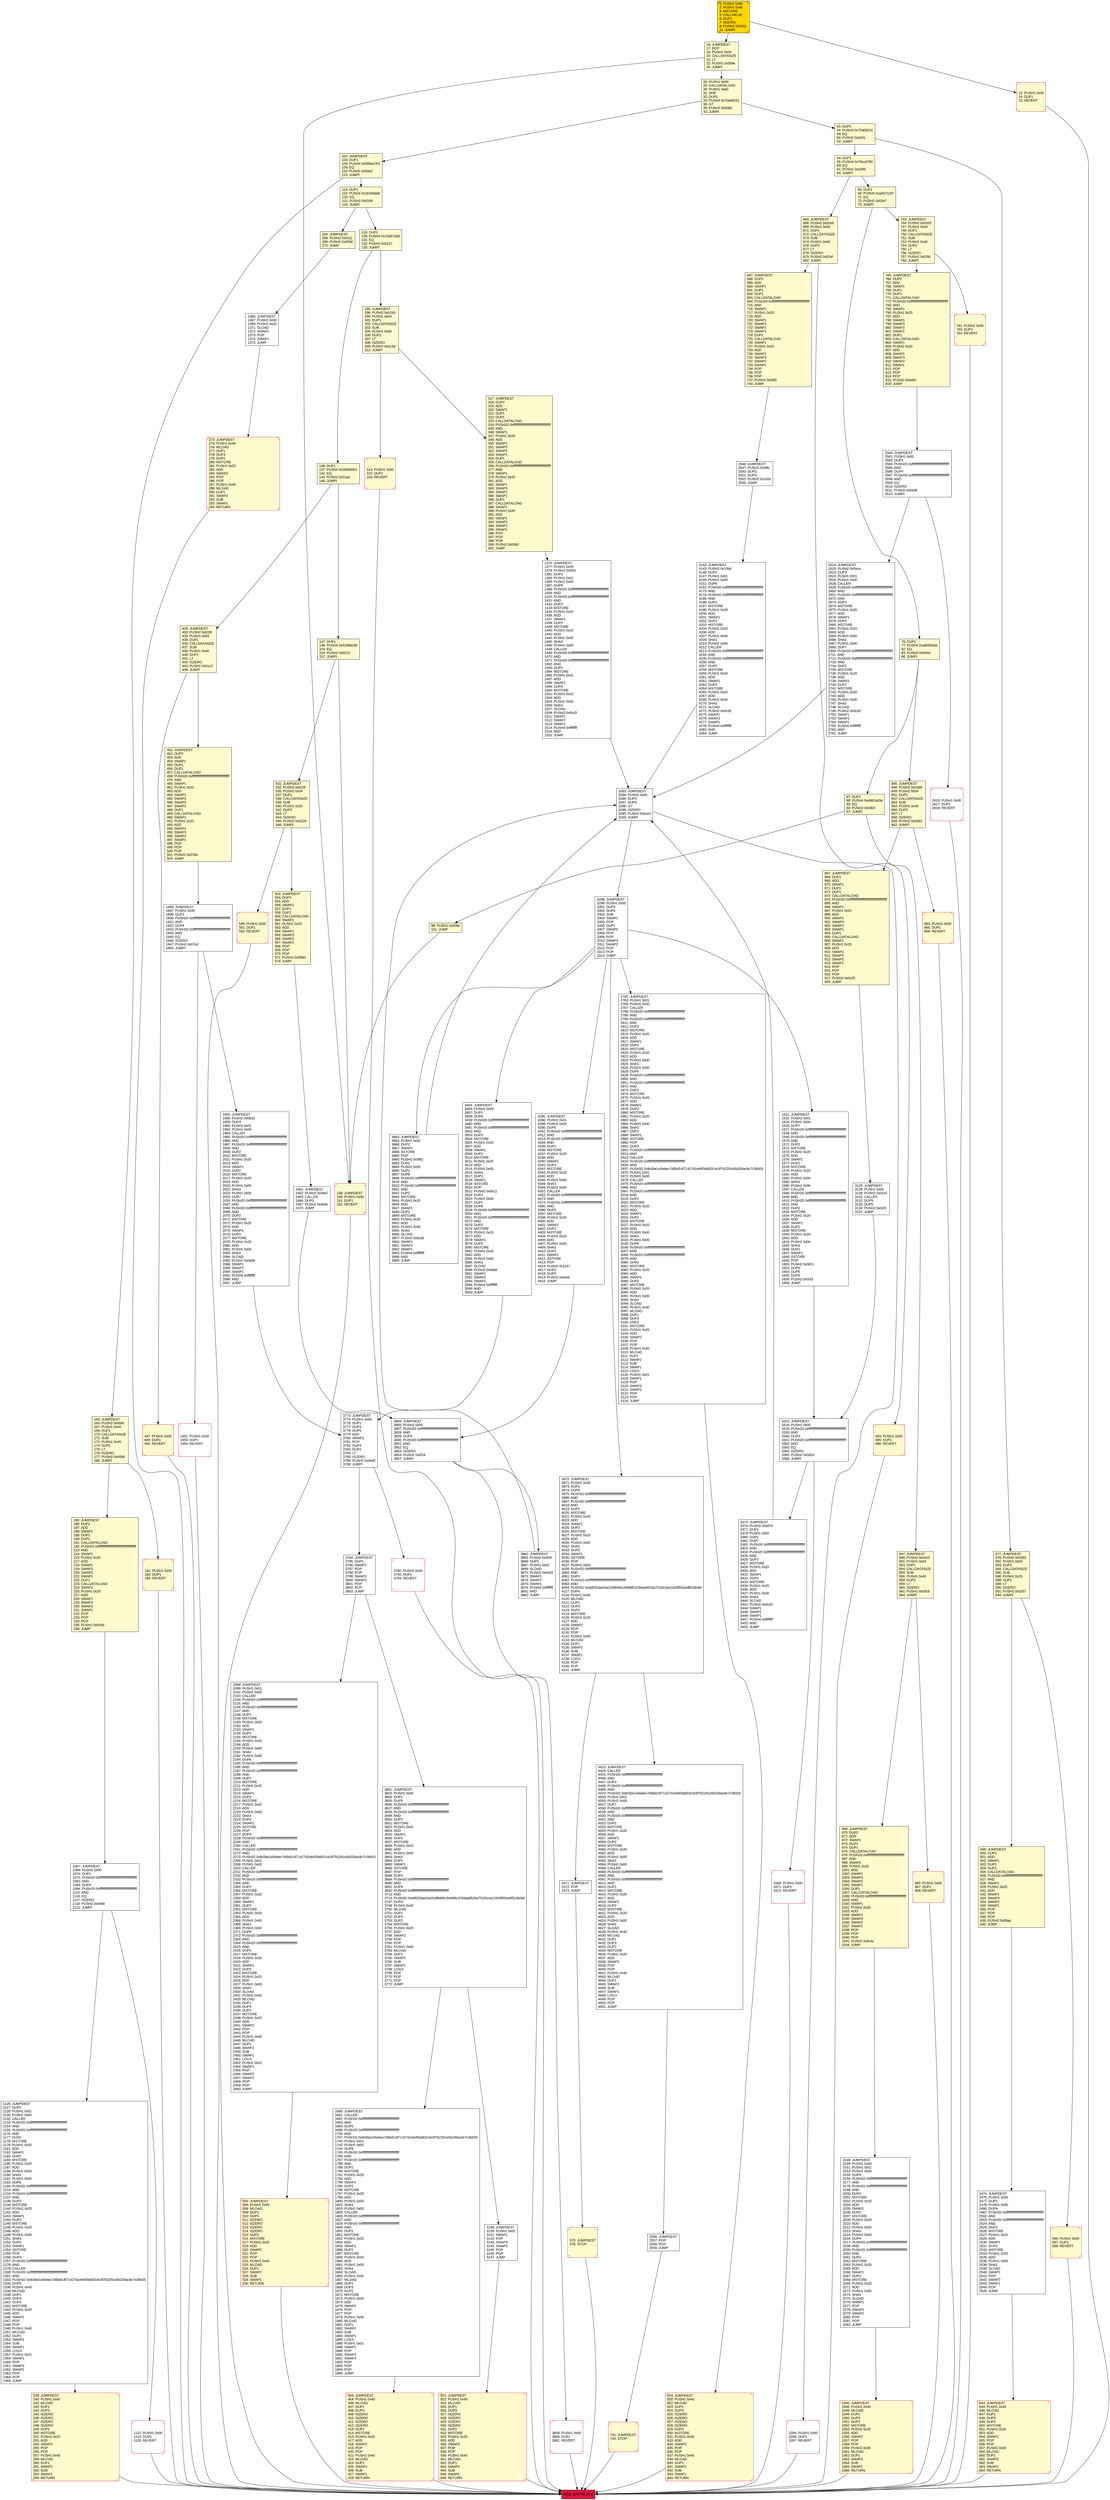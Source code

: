 digraph G {
bgcolor=transparent rankdir=UD;
node [shape=box style=filled color=black fillcolor=white fontname=arial fontcolor=black];
3970 [label="3970: JUMPDEST\l3971: PUSH1 0x00\l3973: DUP1\l3974: DUP5\l3975: PUSH20 0xffffffffffffffffffffffffffffffffffffffff\l3996: AND\l3997: PUSH20 0xffffffffffffffffffffffffffffffffffffffff\l4018: AND\l4019: DUP2\l4020: MSTORE\l4021: PUSH1 0x20\l4023: ADD\l4024: SWAP1\l4025: DUP2\l4026: MSTORE\l4027: PUSH1 0x20\l4029: ADD\l4030: PUSH1 0x00\l4032: SHA3\l4033: DUP2\l4034: SWAP1\l4035: SSTORE\l4036: POP\l4037: PUSH1 0x00\l4039: PUSH20 0xffffffffffffffffffffffffffffffffffffffff\l4060: AND\l4061: DUP3\l4062: PUSH20 0xffffffffffffffffffffffffffffffffffffffff\l4083: AND\l4084: PUSH32 0xddf252ad1be2c89b69c2b068fc378daa952ba7f163c4a11628f55a4df523b3ef\l4117: DUP4\l4118: PUSH1 0x40\l4120: MLOAD\l4121: DUP1\l4122: DUP3\l4123: DUP2\l4124: MSTORE\l4125: PUSH1 0x20\l4127: ADD\l4128: SWAP2\l4129: POP\l4130: POP\l4131: PUSH1 0x40\l4133: MLOAD\l4134: DUP1\l4135: SWAP2\l4136: SUB\l4137: SWAP1\l4138: LOG3\l4139: POP\l4140: POP\l4141: JUMP\l" ];
2762 [label="2762: JUMPDEST\l2763: PUSH1 0x01\l2765: PUSH1 0x00\l2767: CALLER\l2768: PUSH20 0xffffffffffffffffffffffffffffffffffffffff\l2789: AND\l2790: PUSH20 0xffffffffffffffffffffffffffffffffffffffff\l2811: AND\l2812: DUP2\l2813: MSTORE\l2814: PUSH1 0x20\l2816: ADD\l2817: SWAP1\l2818: DUP2\l2819: MSTORE\l2820: PUSH1 0x20\l2822: ADD\l2823: PUSH1 0x00\l2825: SHA3\l2826: PUSH1 0x00\l2828: DUP6\l2829: PUSH20 0xffffffffffffffffffffffffffffffffffffffff\l2850: AND\l2851: PUSH20 0xffffffffffffffffffffffffffffffffffffffff\l2872: AND\l2873: DUP2\l2874: MSTORE\l2875: PUSH1 0x20\l2877: ADD\l2878: SWAP1\l2879: DUP2\l2880: MSTORE\l2881: PUSH1 0x20\l2883: ADD\l2884: PUSH1 0x00\l2886: SHA3\l2887: DUP2\l2888: SWAP1\l2889: SSTORE\l2890: POP\l2891: DUP3\l2892: PUSH20 0xffffffffffffffffffffffffffffffffffffffff\l2913: AND\l2914: CALLER\l2915: PUSH20 0xffffffffffffffffffffffffffffffffffffffff\l2936: AND\l2937: PUSH32 0x8c5be1e5ebec7d5bd14f71427d1e84f3dd0314c0f7b2291e5b200ac8c7c3b925\l2970: PUSH1 0x01\l2972: PUSH1 0x00\l2974: CALLER\l2975: PUSH20 0xffffffffffffffffffffffffffffffffffffffff\l2996: AND\l2997: PUSH20 0xffffffffffffffffffffffffffffffffffffffff\l3018: AND\l3019: DUP2\l3020: MSTORE\l3021: PUSH1 0x20\l3023: ADD\l3024: SWAP1\l3025: DUP2\l3026: MSTORE\l3027: PUSH1 0x20\l3029: ADD\l3030: PUSH1 0x00\l3032: SHA3\l3033: PUSH1 0x00\l3035: DUP8\l3036: PUSH20 0xffffffffffffffffffffffffffffffffffffffff\l3057: AND\l3058: PUSH20 0xffffffffffffffffffffffffffffffffffffffff\l3079: AND\l3080: DUP2\l3081: MSTORE\l3082: PUSH1 0x20\l3084: ADD\l3085: SWAP1\l3086: DUP2\l3087: MSTORE\l3088: PUSH1 0x20\l3090: ADD\l3091: PUSH1 0x00\l3093: SHA3\l3094: SLOAD\l3095: PUSH1 0x40\l3097: MLOAD\l3098: DUP1\l3099: DUP3\l3100: DUP2\l3101: MSTORE\l3102: PUSH1 0x20\l3104: ADD\l3105: SWAP2\l3106: POP\l3107: POP\l3108: PUSH1 0x40\l3110: MLOAD\l3111: DUP1\l3112: SWAP2\l3113: SUB\l3114: SWAP1\l3115: LOG3\l3116: PUSH1 0x01\l3118: SWAP1\l3119: POP\l3120: SWAP3\l3121: SWAP2\l3122: POP\l3123: POP\l3124: JUMP\l" ];
4285 [label="4285: JUMPDEST\l4286: PUSH1 0x01\l4288: PUSH1 0x00\l4290: DUP5\l4291: PUSH20 0xffffffffffffffffffffffffffffffffffffffff\l4312: AND\l4313: PUSH20 0xffffffffffffffffffffffffffffffffffffffff\l4334: AND\l4335: DUP2\l4336: MSTORE\l4337: PUSH1 0x20\l4339: ADD\l4340: SWAP1\l4341: DUP2\l4342: MSTORE\l4343: PUSH1 0x20\l4345: ADD\l4346: PUSH1 0x00\l4348: SHA3\l4349: PUSH1 0x00\l4351: CALLER\l4352: PUSH20 0xffffffffffffffffffffffffffffffffffffffff\l4373: AND\l4374: PUSH20 0xffffffffffffffffffffffffffffffffffffffff\l4395: AND\l4396: DUP2\l4397: MSTORE\l4398: PUSH1 0x20\l4400: ADD\l4401: SWAP1\l4402: DUP2\l4403: MSTORE\l4404: PUSH1 0x20\l4406: ADD\l4407: PUSH1 0x00\l4409: SHA3\l4410: DUP2\l4411: SWAP1\l4412: SSTORE\l4413: POP\l4414: PUSH2 0x1147\l4417: DUP3\l4418: DUP3\l4419: PUSH2 0x0edc\l4422: JUMP\l" ];
683 [label="683: PUSH1 0x00\l685: DUP1\l686: REVERT\l" fillcolor=lemonchiffon shape=Msquare color=crimson ];
136 [label="136: DUP1\l137: PUSH4 0x39509351\l142: EQ\l143: PUSH2 0x01ad\l146: JUMPI\l" fillcolor=lemonchiffon ];
163 [label="163: JUMPDEST\l164: PUSH2 0x00ef\l167: PUSH1 0x04\l169: DUP1\l170: CALLDATASIZE\l171: SUB\l172: PUSH1 0x40\l174: DUP2\l175: LT\l176: ISZERO\l177: PUSH2 0x00b9\l180: JUMPI\l" fillcolor=lemonchiffon ];
819 [label="819: JUMPDEST\l820: PUSH1 0x40\l822: MLOAD\l823: DUP1\l824: DUP3\l825: ISZERO\l826: ISZERO\l827: ISZERO\l828: ISZERO\l829: DUP2\l830: MSTORE\l831: PUSH1 0x20\l833: ADD\l834: SWAP2\l835: POP\l836: POP\l837: PUSH1 0x40\l839: MLOAD\l840: DUP1\l841: SWAP2\l842: SUB\l843: SWAP1\l844: RETURN\l" fillcolor=lemonchiffon shape=Msquare color=crimson ];
3454 [label="3454: JUMPDEST\l3455: PUSH1 0x00\l3457: DUP1\l3458: DUP6\l3459: PUSH20 0xffffffffffffffffffffffffffffffffffffffff\l3480: AND\l3481: PUSH20 0xffffffffffffffffffffffffffffffffffffffff\l3502: AND\l3503: DUP2\l3504: MSTORE\l3505: PUSH1 0x20\l3507: ADD\l3508: SWAP1\l3509: DUP2\l3510: MSTORE\l3511: PUSH1 0x20\l3513: ADD\l3514: PUSH1 0x00\l3516: SHA3\l3517: DUP2\l3518: SWAP1\l3519: SSTORE\l3520: POP\l3521: PUSH2 0x0e11\l3524: DUP2\l3525: PUSH1 0x00\l3527: DUP1\l3528: DUP6\l3529: PUSH20 0xffffffffffffffffffffffffffffffffffffffff\l3550: AND\l3551: PUSH20 0xffffffffffffffffffffffffffffffffffffffff\l3572: AND\l3573: DUP2\l3574: MSTORE\l3575: PUSH1 0x20\l3577: ADD\l3578: SWAP1\l3579: DUP2\l3580: MSTORE\l3581: PUSH1 0x20\l3583: ADD\l3584: PUSH1 0x00\l3586: SHA3\l3587: SLOAD\l3588: PUSH2 0x0ebd\l3591: SWAP1\l3592: SWAP2\l3593: SWAP1\l3594: PUSH4 0xffffffff\l3599: AND\l3600: JUMP\l" ];
181 [label="181: PUSH1 0x00\l183: DUP1\l184: REVERT\l" fillcolor=lemonchiffon shape=Msquare color=crimson ];
0 [label="0: PUSH1 0x80\l2: PUSH1 0x40\l4: MSTORE\l5: CALLVALUE\l6: DUP1\l7: ISZERO\l8: PUSH2 0x0010\l11: JUMPI\l" fillcolor=lemonchiffon shape=Msquare fillcolor=gold ];
447 [label="447: PUSH1 0x00\l449: DUP1\l450: REVERT\l" fillcolor=lemonchiffon shape=Msquare color=crimson ];
65 [label="65: DUP1\l66: PUSH4 0xa457c2d7\l71: EQ\l72: PUSH2 0x02e7\l75: JUMPI\l" fillcolor=lemonchiffon ];
16 [label="16: JUMPDEST\l17: POP\l18: PUSH1 0x04\l20: CALLDATASIZE\l21: LT\l22: PUSH2 0x009e\l25: JUMPI\l" fillcolor=lemonchiffon ];
765 [label="765: JUMPDEST\l766: DUP2\l767: ADD\l768: SWAP1\l769: DUP1\l770: DUP1\l771: CALLDATALOAD\l772: PUSH20 0xffffffffffffffffffffffffffffffffffffffff\l793: AND\l794: SWAP1\l795: PUSH1 0x20\l797: ADD\l798: SWAP1\l799: SWAP3\l800: SWAP2\l801: SWAP1\l802: DUP1\l803: CALLDATALOAD\l804: SWAP1\l805: PUSH1 0x20\l807: ADD\l808: SWAP1\l809: SWAP3\l810: SWAP2\l811: SWAP1\l812: POP\l813: POP\l814: POP\l815: PUSH2 0x0a00\l818: JUMP\l" fillcolor=lemonchiffon ];
185 [label="185: JUMPDEST\l186: DUP2\l187: ADD\l188: SWAP1\l189: DUP1\l190: DUP1\l191: CALLDATALOAD\l192: PUSH20 0xffffffffffffffffffffffffffffffffffffffff\l213: AND\l214: SWAP1\l215: PUSH1 0x20\l217: ADD\l218: SWAP1\l219: SWAP3\l220: SWAP2\l221: SWAP1\l222: DUP1\l223: CALLDATALOAD\l224: SWAP1\l225: PUSH1 0x20\l227: ADD\l228: SWAP1\l229: SWAP3\l230: SWAP2\l231: SWAP1\l232: POP\l233: POP\l234: POP\l235: PUSH2 0x042b\l238: JUMP\l" fillcolor=lemonchiffon ];
4652 [label="4652: EXIT BLOCK\l" fillcolor=crimson ];
577 [label="577: JUMPDEST\l578: PUSH2 0x0283\l581: PUSH1 0x04\l583: DUP1\l584: CALLDATASIZE\l585: SUB\l586: PUSH1 0x20\l588: DUP2\l589: LT\l590: ISZERO\l591: PUSH2 0x0257\l594: JUMPI\l" fillcolor=lemonchiffon ];
643 [label="643: JUMPDEST\l644: PUSH1 0x40\l646: MLOAD\l647: DUP1\l648: DUP3\l649: DUP2\l650: MSTORE\l651: PUSH1 0x20\l653: ADD\l654: SWAP2\l655: POP\l656: POP\l657: PUSH1 0x40\l659: MLOAD\l660: DUP1\l661: SWAP2\l662: SUB\l663: SWAP1\l664: RETURN\l" fillcolor=lemonchiffon shape=Msquare color=crimson ];
98 [label="98: PUSH2 0x009e\l101: JUMP\l" fillcolor=lemonchiffon ];
429 [label="429: JUMPDEST\l430: PUSH2 0x01f9\l433: PUSH1 0x04\l435: DUP1\l436: CALLDATASIZE\l437: SUB\l438: PUSH1 0x40\l440: DUP2\l441: LT\l442: ISZERO\l443: PUSH2 0x01c3\l446: JUMPI\l" fillcolor=lemonchiffon ];
76 [label="76: DUP1\l77: PUSH4 0xa9059cbb\l82: EQ\l83: PUSH2 0x034d\l86: JUMPI\l" fillcolor=lemonchiffon ];
1521 [label="1521: JUMPDEST\l1522: PUSH1 0x01\l1524: PUSH1 0x00\l1526: DUP7\l1527: PUSH20 0xffffffffffffffffffffffffffffffffffffffff\l1548: AND\l1549: PUSH20 0xffffffffffffffffffffffffffffffffffffffff\l1570: AND\l1571: DUP2\l1572: MSTORE\l1573: PUSH1 0x20\l1575: ADD\l1576: SWAP1\l1577: DUP2\l1578: MSTORE\l1579: PUSH1 0x20\l1581: ADD\l1582: PUSH1 0x00\l1584: SHA3\l1585: PUSH1 0x00\l1587: CALLER\l1588: PUSH20 0xffffffffffffffffffffffffffffffffffffffff\l1609: AND\l1610: PUSH20 0xffffffffffffffffffffffffffffffffffffffff\l1631: AND\l1632: DUP2\l1633: MSTORE\l1634: PUSH1 0x20\l1636: ADD\l1637: SWAP1\l1638: DUP2\l1639: MSTORE\l1640: PUSH1 0x20\l1642: ADD\l1643: PUSH1 0x00\l1645: SHA3\l1646: DUP2\l1647: SWAP1\l1648: SSTORE\l1649: POP\l1650: PUSH2 0x067c\l1653: DUP5\l1654: DUP5\l1655: DUP5\l1656: PUSH2 0x0cf3\l1659: JUMP\l" ];
665 [label="665: JUMPDEST\l666: PUSH2 0x02e5\l669: PUSH1 0x04\l671: DUP1\l672: CALLDATASIZE\l673: SUB\l674: PUSH1 0x40\l676: DUP2\l677: LT\l678: ISZERO\l679: PUSH2 0x02af\l682: JUMPI\l" fillcolor=lemonchiffon ];
2474 [label="2474: JUMPDEST\l2475: PUSH1 0x00\l2477: DUP1\l2478: PUSH1 0x00\l2480: DUP4\l2481: PUSH20 0xffffffffffffffffffffffffffffffffffffffff\l2502: AND\l2503: PUSH20 0xffffffffffffffffffffffffffffffffffffffff\l2524: AND\l2525: DUP2\l2526: MSTORE\l2527: PUSH1 0x20\l2529: ADD\l2530: SWAP1\l2531: DUP2\l2532: MSTORE\l2533: PUSH1 0x20\l2535: ADD\l2536: PUSH1 0x00\l2538: SHA3\l2539: SLOAD\l2540: SWAP1\l2541: POP\l2542: SWAP2\l2543: SWAP1\l2544: POP\l2545: JUMP\l" ];
1951 [label="1951: PUSH1 0x00\l1953: DUP1\l1954: REVERT\l" shape=Msquare color=crimson ];
3862 [label="3862: JUMPDEST\l3863: PUSH2 0x0f2b\l3866: DUP2\l3867: PUSH1 0x02\l3869: SLOAD\l3870: PUSH2 0x0cd3\l3873: SWAP1\l3874: SWAP2\l3875: SWAP1\l3876: PUSH4 0xffffffff\l3881: AND\l3882: JUMP\l" ];
4142 [label="4142: JUMPDEST\l4143: PUSH2 0x10bd\l4146: DUP2\l4147: PUSH1 0x01\l4149: PUSH1 0x00\l4151: DUP6\l4152: PUSH20 0xffffffffffffffffffffffffffffffffffffffff\l4173: AND\l4174: PUSH20 0xffffffffffffffffffffffffffffffffffffffff\l4195: AND\l4196: DUP2\l4197: MSTORE\l4198: PUSH1 0x20\l4200: ADD\l4201: SWAP1\l4202: DUP2\l4203: MSTORE\l4204: PUSH1 0x20\l4206: ADD\l4207: PUSH1 0x00\l4209: SHA3\l4210: PUSH1 0x00\l4212: CALLER\l4213: PUSH20 0xffffffffffffffffffffffffffffffffffffffff\l4234: AND\l4235: PUSH20 0xffffffffffffffffffffffffffffffffffffffff\l4256: AND\l4257: DUP2\l4258: MSTORE\l4259: PUSH1 0x20\l4261: ADD\l4262: SWAP1\l4263: DUP2\l4264: MSTORE\l4265: PUSH1 0x20\l4267: ADD\l4268: PUSH1 0x00\l4270: SHA3\l4271: SLOAD\l4272: PUSH2 0x0cd3\l4275: SWAP1\l4276: SWAP2\l4277: SWAP1\l4278: PUSH4 0xffffffff\l4283: AND\l4284: JUMP\l" ];
3125 [label="3125: JUMPDEST\l3126: PUSH1 0x00\l3128: PUSH2 0x0c42\l3131: CALLER\l3132: DUP5\l3133: DUP5\l3134: PUSH2 0x0cf3\l3137: JUMP\l" ];
845 [label="845: JUMPDEST\l846: PUSH2 0x0399\l849: PUSH1 0x04\l851: DUP1\l852: CALLDATASIZE\l853: SUB\l854: PUSH1 0x40\l856: DUP2\l857: LT\l858: ISZERO\l859: PUSH2 0x0363\l862: JUMPI\l" fillcolor=lemonchiffon ];
3315 [label="3315: JUMPDEST\l3316: PUSH1 0x00\l3318: PUSH20 0xffffffffffffffffffffffffffffffffffffffff\l3339: AND\l3340: DUP3\l3341: PUSH20 0xffffffffffffffffffffffffffffffffffffffff\l3362: AND\l3363: EQ\l3364: ISZERO\l3365: PUSH2 0x0d2d\l3368: JUMPI\l" ];
1660 [label="1660: JUMPDEST\l1661: CALLER\l1662: PUSH20 0xffffffffffffffffffffffffffffffffffffffff\l1683: AND\l1684: DUP5\l1685: PUSH20 0xffffffffffffffffffffffffffffffffffffffff\l1706: AND\l1707: PUSH32 0x8c5be1e5ebec7d5bd14f71427d1e84f3dd0314c0f7b2291e5b200ac8c7c3b925\l1740: PUSH1 0x01\l1742: PUSH1 0x00\l1744: DUP9\l1745: PUSH20 0xffffffffffffffffffffffffffffffffffffffff\l1766: AND\l1767: PUSH20 0xffffffffffffffffffffffffffffffffffffffff\l1788: AND\l1789: DUP2\l1790: MSTORE\l1791: PUSH1 0x20\l1793: ADD\l1794: SWAP1\l1795: DUP2\l1796: MSTORE\l1797: PUSH1 0x20\l1799: ADD\l1800: PUSH1 0x00\l1802: SHA3\l1803: PUSH1 0x00\l1805: CALLER\l1806: PUSH20 0xffffffffffffffffffffffffffffffffffffffff\l1827: AND\l1828: PUSH20 0xffffffffffffffffffffffffffffffffffffffff\l1849: AND\l1850: DUP2\l1851: MSTORE\l1852: PUSH1 0x20\l1854: ADD\l1855: SWAP1\l1856: DUP2\l1857: MSTORE\l1858: PUSH1 0x20\l1860: ADD\l1861: PUSH1 0x00\l1863: SHA3\l1864: SLOAD\l1865: PUSH1 0x40\l1867: MLOAD\l1868: DUP1\l1869: DUP3\l1870: DUP2\l1871: MSTORE\l1872: PUSH1 0x20\l1874: ADD\l1875: SWAP2\l1876: POP\l1877: POP\l1878: PUSH1 0x40\l1880: MLOAD\l1881: DUP1\l1882: SWAP2\l1883: SUB\l1884: SWAP1\l1885: LOG3\l1886: PUSH1 0x01\l1888: SWAP1\l1889: POP\l1890: SWAP4\l1891: SWAP3\l1892: POP\l1893: POP\l1894: POP\l1895: JUMP\l" ];
743 [label="743: JUMPDEST\l744: PUSH2 0x0333\l747: PUSH1 0x04\l749: DUP1\l750: CALLDATASIZE\l751: SUB\l752: PUSH1 0x40\l754: DUP2\l755: LT\l756: ISZERO\l757: PUSH2 0x02fd\l760: JUMPI\l" fillcolor=lemonchiffon ];
114 [label="114: DUP1\l115: PUSH4 0x18160ddd\l120: EQ\l121: PUSH2 0x0109\l124: JUMPI\l" fillcolor=lemonchiffon ];
3373 [label="3373: JUMPDEST\l3374: PUSH2 0x0d7e\l3377: DUP2\l3378: PUSH1 0x00\l3380: DUP1\l3381: DUP7\l3382: PUSH20 0xffffffffffffffffffffffffffffffffffffffff\l3403: AND\l3404: PUSH20 0xffffffffffffffffffffffffffffffffffffffff\l3425: AND\l3426: DUP2\l3427: MSTORE\l3428: PUSH1 0x20\l3430: ADD\l3431: SWAP1\l3432: DUP2\l3433: MSTORE\l3434: PUSH1 0x20\l3436: ADD\l3437: PUSH1 0x00\l3439: SHA3\l3440: SLOAD\l3441: PUSH2 0x0cd3\l3444: SWAP1\l3445: SWAP2\l3446: SWAP1\l3447: PUSH4 0xffffffff\l3452: AND\l3453: JUMP\l" ];
4423 [label="4423: JUMPDEST\l4424: CALLER\l4425: PUSH20 0xffffffffffffffffffffffffffffffffffffffff\l4446: AND\l4447: DUP3\l4448: PUSH20 0xffffffffffffffffffffffffffffffffffffffff\l4469: AND\l4470: PUSH32 0x8c5be1e5ebec7d5bd14f71427d1e84f3dd0314c0f7b2291e5b200ac8c7c3b925\l4503: PUSH1 0x01\l4505: PUSH1 0x00\l4507: DUP7\l4508: PUSH20 0xffffffffffffffffffffffffffffffffffffffff\l4529: AND\l4530: PUSH20 0xffffffffffffffffffffffffffffffffffffffff\l4551: AND\l4552: DUP2\l4553: MSTORE\l4554: PUSH1 0x20\l4556: ADD\l4557: SWAP1\l4558: DUP2\l4559: MSTORE\l4560: PUSH1 0x20\l4562: ADD\l4563: PUSH1 0x00\l4565: SHA3\l4566: PUSH1 0x00\l4568: CALLER\l4569: PUSH20 0xffffffffffffffffffffffffffffffffffffffff\l4590: AND\l4591: PUSH20 0xffffffffffffffffffffffffffffffffffffffff\l4612: AND\l4613: DUP2\l4614: MSTORE\l4615: PUSH1 0x20\l4617: ADD\l4618: SWAP1\l4619: DUP2\l4620: MSTORE\l4621: PUSH1 0x20\l4623: ADD\l4624: PUSH1 0x00\l4626: SHA3\l4627: SLOAD\l4628: PUSH1 0x40\l4630: MLOAD\l4631: DUP1\l4632: DUP3\l4633: DUP2\l4634: MSTORE\l4635: PUSH1 0x20\l4637: ADD\l4638: SWAP2\l4639: POP\l4640: POP\l4641: PUSH1 0x40\l4643: MLOAD\l4644: DUP1\l4645: SWAP2\l4646: SUB\l4647: SWAP1\l4648: LOG3\l4649: POP\l4650: POP\l4651: JUMP\l" ];
43 [label="43: DUP1\l44: PUSH4 0x70a08231\l49: EQ\l50: PUSH2 0x0241\l53: JUMPI\l" fillcolor=lemonchiffon ];
761 [label="761: PUSH1 0x00\l763: DUP1\l764: REVERT\l" fillcolor=lemonchiffon shape=Msquare color=crimson ];
451 [label="451: JUMPDEST\l452: DUP2\l453: ADD\l454: SWAP1\l455: DUP1\l456: DUP1\l457: CALLDATALOAD\l458: PUSH20 0xffffffffffffffffffffffffffffffffffffffff\l479: AND\l480: SWAP1\l481: PUSH1 0x20\l483: ADD\l484: SWAP1\l485: SWAP3\l486: SWAP2\l487: SWAP1\l488: DUP1\l489: CALLDATALOAD\l490: SWAP1\l491: PUSH1 0x20\l493: ADD\l494: SWAP1\l495: SWAP3\l496: SWAP2\l497: SWAP1\l498: POP\l499: POP\l500: POP\l501: PUSH2 0x0768\l504: JUMP\l" fillcolor=lemonchiffon ];
2546 [label="2546: JUMPDEST\l2547: PUSH2 0x09fc\l2550: DUP3\l2551: DUP3\l2552: PUSH2 0x102e\l2555: JUMP\l" ];
965 [label="965: PUSH1 0x00\l967: DUP1\l968: REVERT\l" fillcolor=lemonchiffon shape=Msquare color=crimson ];
3283 [label="3283: JUMPDEST\l3284: PUSH1 0x00\l3286: DUP3\l3287: DUP3\l3288: GT\l3289: ISZERO\l3290: PUSH2 0x0ce2\l3293: JUMPI\l" ];
3790 [label="3790: PUSH1 0x00\l3792: DUP1\l3793: REVERT\l" shape=Msquare color=crimson ];
741 [label="741: JUMPDEST\l742: STOP\l" fillcolor=lemonchiffon shape=Msquare color=crimson ];
687 [label="687: JUMPDEST\l688: DUP2\l689: ADD\l690: SWAP1\l691: DUP1\l692: DUP1\l693: CALLDATALOAD\l694: PUSH20 0xffffffffffffffffffffffffffffffffffffffff\l715: AND\l716: SWAP1\l717: PUSH1 0x20\l719: ADD\l720: SWAP1\l721: SWAP3\l722: SWAP2\l723: SWAP1\l724: DUP1\l725: CALLDATALOAD\l726: SWAP1\l727: PUSH1 0x20\l729: ADD\l730: SWAP1\l731: SWAP3\l732: SWAP2\l733: SWAP1\l734: POP\l735: POP\l736: POP\l737: PUSH2 0x09f2\l740: JUMP\l" fillcolor=lemonchiffon ];
867 [label="867: JUMPDEST\l868: DUP2\l869: ADD\l870: SWAP1\l871: DUP1\l872: DUP1\l873: CALLDATALOAD\l874: PUSH20 0xffffffffffffffffffffffffffffffffffffffff\l895: AND\l896: SWAP1\l897: PUSH1 0x20\l899: ADD\l900: SWAP1\l901: SWAP3\l902: SWAP2\l903: SWAP1\l904: DUP1\l905: CALLDATALOAD\l906: SWAP1\l907: PUSH1 0x20\l909: ADD\l910: SWAP1\l911: SWAP3\l912: SWAP2\l913: SWAP1\l914: POP\l915: POP\l916: POP\l917: PUSH2 0x0c35\l920: JUMP\l" fillcolor=lemonchiffon ];
3294 [label="3294: PUSH1 0x00\l3296: DUP1\l3297: REVERT\l" shape=Msquare color=crimson ];
2471 [label="2471: JUMPDEST\l2472: POP\l2473: JUMP\l" ];
531 [label="531: JUMPDEST\l532: PUSH2 0x023f\l535: PUSH1 0x04\l537: DUP1\l538: CALLDATASIZE\l539: SUB\l540: PUSH1 0x20\l542: DUP2\l543: LT\l544: ISZERO\l545: PUSH2 0x0229\l548: JUMPI\l" fillcolor=lemonchiffon ];
549 [label="549: PUSH1 0x00\l551: DUP1\l552: REVERT\l" fillcolor=lemonchiffon shape=Msquare color=crimson ];
3369 [label="3369: PUSH1 0x00\l3371: DUP1\l3372: REVERT\l" shape=Msquare color=crimson ];
3804 [label="3804: JUMPDEST\l3805: PUSH1 0x00\l3807: PUSH20 0xffffffffffffffffffffffffffffffffffffffff\l3828: AND\l3829: DUP3\l3830: PUSH20 0xffffffffffffffffffffffffffffffffffffffff\l3851: AND\l3852: EQ\l3853: ISZERO\l3854: PUSH2 0x0f16\l3857: JUMPI\l" ];
2619 [label="2619: JUMPDEST\l2620: PUSH2 0x0aca\l2623: DUP3\l2624: PUSH1 0x01\l2626: PUSH1 0x00\l2628: CALLER\l2629: PUSH20 0xffffffffffffffffffffffffffffffffffffffff\l2650: AND\l2651: PUSH20 0xffffffffffffffffffffffffffffffffffffffff\l2672: AND\l2673: DUP2\l2674: MSTORE\l2675: PUSH1 0x20\l2677: ADD\l2678: SWAP1\l2679: DUP2\l2680: MSTORE\l2681: PUSH1 0x20\l2683: ADD\l2684: PUSH1 0x00\l2686: SHA3\l2687: PUSH1 0x00\l2689: DUP7\l2690: PUSH20 0xffffffffffffffffffffffffffffffffffffffff\l2711: AND\l2712: PUSH20 0xffffffffffffffffffffffffffffffffffffffff\l2733: AND\l2734: DUP2\l2735: MSTORE\l2736: PUSH1 0x20\l2738: ADD\l2739: SWAP1\l2740: DUP2\l2741: MSTORE\l2742: PUSH1 0x20\l2744: ADD\l2745: PUSH1 0x00\l2747: SHA3\l2748: SLOAD\l2749: PUSH2 0x0cd3\l2752: SWAP1\l2753: SWAP2\l2754: SWAP1\l2755: PUSH4 0xffffffff\l2760: AND\l2761: JUMP\l" ];
87 [label="87: DUP1\l88: PUSH4 0xdd62ed3e\l93: EQ\l94: PUSH2 0x03b3\l97: JUMPI\l" fillcolor=lemonchiffon ];
3773 [label="3773: JUMPDEST\l3774: PUSH1 0x00\l3776: DUP1\l3777: DUP3\l3778: DUP5\l3779: ADD\l3780: SWAP1\l3781: POP\l3782: DUP4\l3783: DUP2\l3784: LT\l3785: ISZERO\l3786: PUSH2 0x0ed2\l3789: JUMPI\l" ];
2615 [label="2615: PUSH1 0x00\l2617: DUP1\l2618: REVERT\l" shape=Msquare color=crimson ];
313 [label="313: PUSH1 0x00\l315: DUP1\l316: REVERT\l" fillcolor=lemonchiffon shape=Msquare color=crimson ];
1067 [label="1067: JUMPDEST\l1068: PUSH1 0x00\l1070: DUP1\l1071: PUSH20 0xffffffffffffffffffffffffffffffffffffffff\l1092: AND\l1093: DUP4\l1094: PUSH20 0xffffffffffffffffffffffffffffffffffffffff\l1115: AND\l1116: EQ\l1117: ISZERO\l1118: PUSH2 0x0466\l1121: JUMPI\l" ];
158 [label="158: JUMPDEST\l159: PUSH1 0x00\l161: DUP1\l162: REVERT\l" fillcolor=lemonchiffon shape=Msquare color=crimson ];
1955 [label="1955: JUMPDEST\l1956: PUSH2 0x0832\l1959: DUP3\l1960: PUSH1 0x01\l1962: PUSH1 0x00\l1964: CALLER\l1965: PUSH20 0xffffffffffffffffffffffffffffffffffffffff\l1986: AND\l1987: PUSH20 0xffffffffffffffffffffffffffffffffffffffff\l2008: AND\l2009: DUP2\l2010: MSTORE\l2011: PUSH1 0x20\l2013: ADD\l2014: SWAP1\l2015: DUP2\l2016: MSTORE\l2017: PUSH1 0x20\l2019: ADD\l2020: PUSH1 0x00\l2022: SHA3\l2023: PUSH1 0x00\l2025: DUP7\l2026: PUSH20 0xffffffffffffffffffffffffffffffffffffffff\l2047: AND\l2048: PUSH20 0xffffffffffffffffffffffffffffffffffffffff\l2069: AND\l2070: DUP2\l2071: MSTORE\l2072: PUSH1 0x20\l2074: ADD\l2075: SWAP1\l2076: DUP2\l2077: MSTORE\l2078: PUSH1 0x20\l2080: ADD\l2081: PUSH1 0x00\l2083: SHA3\l2084: SLOAD\l2085: PUSH2 0x0ebd\l2088: SWAP1\l2089: SWAP2\l2090: SWAP1\l2091: PUSH4 0xffffffff\l2096: AND\l2097: JUMP\l" ];
1366 [label="1366: JUMPDEST\l1367: PUSH1 0x00\l1369: PUSH1 0x02\l1371: SLOAD\l1372: SWAP1\l1373: POP\l1374: SWAP1\l1375: JUMP\l" ];
54 [label="54: DUP1\l55: PUSH4 0x79cc6790\l60: EQ\l61: PUSH2 0x0299\l64: JUMPI\l" fillcolor=lemonchiffon ];
273 [label="273: JUMPDEST\l274: PUSH1 0x40\l276: MLOAD\l277: DUP1\l278: DUP3\l279: DUP2\l280: MSTORE\l281: PUSH1 0x20\l283: ADD\l284: SWAP2\l285: POP\l286: POP\l287: PUSH1 0x40\l289: MLOAD\l290: DUP1\l291: SWAP2\l292: SUB\l293: SWAP1\l294: RETURN\l" fillcolor=lemonchiffon shape=Msquare color=crimson ];
921 [label="921: JUMPDEST\l922: PUSH1 0x40\l924: MLOAD\l925: DUP1\l926: DUP3\l927: ISZERO\l928: ISZERO\l929: ISZERO\l930: ISZERO\l931: DUP2\l932: MSTORE\l933: PUSH1 0x20\l935: ADD\l936: SWAP2\l937: POP\l938: POP\l939: PUSH1 0x40\l941: MLOAD\l942: DUP1\l943: SWAP2\l944: SUB\l945: SWAP1\l946: RETURN\l" fillcolor=lemonchiffon shape=Msquare color=crimson ];
1045 [label="1045: JUMPDEST\l1046: PUSH1 0x40\l1048: MLOAD\l1049: DUP1\l1050: DUP3\l1051: DUP2\l1052: MSTORE\l1053: PUSH1 0x20\l1055: ADD\l1056: SWAP2\l1057: POP\l1058: POP\l1059: PUSH1 0x40\l1061: MLOAD\l1062: DUP1\l1063: SWAP2\l1064: SUB\l1065: SWAP1\l1066: RETURN\l" fillcolor=lemonchiffon shape=Msquare color=crimson ];
575 [label="575: JUMPDEST\l576: STOP\l" fillcolor=lemonchiffon shape=Msquare color=crimson ];
599 [label="599: JUMPDEST\l600: DUP2\l601: ADD\l602: SWAP1\l603: DUP1\l604: DUP1\l605: CALLDATALOAD\l606: PUSH20 0xffffffffffffffffffffffffffffffffffffffff\l627: AND\l628: SWAP1\l629: PUSH1 0x20\l631: ADD\l632: SWAP1\l633: SWAP3\l634: SWAP2\l635: SWAP1\l636: POP\l637: POP\l638: POP\l639: PUSH2 0x09aa\l642: JUMP\l" fillcolor=lemonchiffon ];
12 [label="12: PUSH1 0x00\l14: DUP1\l15: REVERT\l" fillcolor=lemonchiffon shape=Msquare color=crimson ];
403 [label="403: JUMPDEST\l404: PUSH1 0x40\l406: MLOAD\l407: DUP1\l408: DUP3\l409: ISZERO\l410: ISZERO\l411: ISZERO\l412: ISZERO\l413: DUP2\l414: MSTORE\l415: PUSH1 0x20\l417: ADD\l418: SWAP2\l419: POP\l420: POP\l421: PUSH1 0x40\l423: MLOAD\l424: DUP1\l425: SWAP2\l426: SUB\l427: SWAP1\l428: RETURN\l" fillcolor=lemonchiffon shape=Msquare color=crimson ];
3298 [label="3298: JUMPDEST\l3299: PUSH1 0x00\l3301: DUP3\l3302: DUP5\l3303: SUB\l3304: SWAP1\l3305: POP\l3306: DUP1\l3307: SWAP2\l3308: POP\l3309: POP\l3310: SWAP3\l3311: SWAP2\l3312: POP\l3313: POP\l3314: JUMP\l" ];
317 [label="317: JUMPDEST\l318: DUP2\l319: ADD\l320: SWAP1\l321: DUP1\l322: DUP1\l323: CALLDATALOAD\l324: PUSH20 0xffffffffffffffffffffffffffffffffffffffff\l345: AND\l346: SWAP1\l347: PUSH1 0x20\l349: ADD\l350: SWAP1\l351: SWAP3\l352: SWAP2\l353: SWAP1\l354: DUP1\l355: CALLDATALOAD\l356: PUSH20 0xffffffffffffffffffffffffffffffffffffffff\l377: AND\l378: SWAP1\l379: PUSH1 0x20\l381: ADD\l382: SWAP1\l383: SWAP3\l384: SWAP2\l385: SWAP1\l386: DUP1\l387: CALLDATALOAD\l388: SWAP1\l389: PUSH1 0x20\l391: ADD\l392: SWAP1\l393: SWAP3\l394: SWAP2\l395: SWAP1\l396: POP\l397: POP\l398: POP\l399: PUSH2 0x0560\l402: JUMP\l" fillcolor=lemonchiffon ];
3858 [label="3858: PUSH1 0x00\l3860: DUP1\l3861: REVERT\l" shape=Msquare color=crimson ];
2556 [label="2556: JUMPDEST\l2557: POP\l2558: POP\l2559: JUMP\l" ];
147 [label="147: DUP1\l148: PUSH4 0x42966c68\l153: EQ\l154: PUSH2 0x0213\l157: JUMPI\l" fillcolor=lemonchiffon ];
1376 [label="1376: JUMPDEST\l1377: PUSH1 0x00\l1379: PUSH2 0x05f1\l1382: DUP3\l1383: PUSH1 0x01\l1385: PUSH1 0x00\l1387: DUP8\l1388: PUSH20 0xffffffffffffffffffffffffffffffffffffffff\l1409: AND\l1410: PUSH20 0xffffffffffffffffffffffffffffffffffffffff\l1431: AND\l1432: DUP2\l1433: MSTORE\l1434: PUSH1 0x20\l1436: ADD\l1437: SWAP1\l1438: DUP2\l1439: MSTORE\l1440: PUSH1 0x20\l1442: ADD\l1443: PUSH1 0x00\l1445: SHA3\l1446: PUSH1 0x00\l1448: CALLER\l1449: PUSH20 0xffffffffffffffffffffffffffffffffffffffff\l1470: AND\l1471: PUSH20 0xffffffffffffffffffffffffffffffffffffffff\l1492: AND\l1493: DUP2\l1494: MSTORE\l1495: PUSH1 0x20\l1497: ADD\l1498: SWAP1\l1499: DUP2\l1500: MSTORE\l1501: PUSH1 0x20\l1503: ADD\l1504: PUSH1 0x00\l1506: SHA3\l1507: SLOAD\l1508: PUSH2 0x0cd3\l1511: SWAP1\l1512: SWAP2\l1513: SWAP1\l1514: PUSH4 0xffffffff\l1519: AND\l1520: JUMP\l" ];
3794 [label="3794: JUMPDEST\l3795: DUP1\l3796: SWAP2\l3797: POP\l3798: POP\l3799: SWAP3\l3800: SWAP2\l3801: POP\l3802: POP\l3803: JUMP\l" ];
1122 [label="1122: PUSH1 0x00\l1124: DUP1\l1125: REVERT\l" shape=Msquare color=crimson ];
505 [label="505: JUMPDEST\l506: PUSH1 0x40\l508: MLOAD\l509: DUP1\l510: DUP3\l511: ISZERO\l512: ISZERO\l513: ISZERO\l514: ISZERO\l515: DUP2\l516: MSTORE\l517: PUSH1 0x20\l519: ADD\l520: SWAP2\l521: POP\l522: POP\l523: PUSH1 0x40\l525: MLOAD\l526: DUP1\l527: SWAP2\l528: SUB\l529: SWAP1\l530: RETURN\l" fillcolor=lemonchiffon shape=Msquare color=crimson ];
3148 [label="3148: JUMPDEST\l3149: PUSH1 0x00\l3151: PUSH1 0x01\l3153: PUSH1 0x00\l3155: DUP5\l3156: PUSH20 0xffffffffffffffffffffffffffffffffffffffff\l3177: AND\l3178: PUSH20 0xffffffffffffffffffffffffffffffffffffffff\l3199: AND\l3200: DUP2\l3201: MSTORE\l3202: PUSH1 0x20\l3204: ADD\l3205: SWAP1\l3206: DUP2\l3207: MSTORE\l3208: PUSH1 0x20\l3210: ADD\l3211: PUSH1 0x00\l3213: SHA3\l3214: PUSH1 0x00\l3216: DUP4\l3217: PUSH20 0xffffffffffffffffffffffffffffffffffffffff\l3238: AND\l3239: PUSH20 0xffffffffffffffffffffffffffffffffffffffff\l3260: AND\l3261: DUP2\l3262: MSTORE\l3263: PUSH1 0x20\l3265: ADD\l3266: SWAP1\l3267: DUP2\l3268: MSTORE\l3269: PUSH1 0x20\l3271: ADD\l3272: PUSH1 0x00\l3274: SHA3\l3275: SLOAD\l3276: SWAP1\l3277: POP\l3278: SWAP3\l3279: SWAP2\l3280: POP\l3281: POP\l3282: JUMP\l" ];
295 [label="295: JUMPDEST\l296: PUSH2 0x0193\l299: PUSH1 0x04\l301: DUP1\l302: CALLDATASIZE\l303: SUB\l304: PUSH1 0x60\l306: DUP2\l307: LT\l308: ISZERO\l309: PUSH2 0x013d\l312: JUMPI\l" fillcolor=lemonchiffon ];
125 [label="125: DUP1\l126: PUSH4 0x23b872dd\l131: EQ\l132: PUSH2 0x0127\l135: JUMPI\l" fillcolor=lemonchiffon ];
239 [label="239: JUMPDEST\l240: PUSH1 0x40\l242: MLOAD\l243: DUP1\l244: DUP3\l245: ISZERO\l246: ISZERO\l247: ISZERO\l248: ISZERO\l249: DUP2\l250: MSTORE\l251: PUSH1 0x20\l253: ADD\l254: SWAP2\l255: POP\l256: POP\l257: PUSH1 0x40\l259: MLOAD\l260: DUP1\l261: SWAP2\l262: SUB\l263: SWAP1\l264: RETURN\l" fillcolor=lemonchiffon shape=Msquare color=crimson ];
3601 [label="3601: JUMPDEST\l3602: PUSH1 0x00\l3604: DUP1\l3605: DUP5\l3606: PUSH20 0xffffffffffffffffffffffffffffffffffffffff\l3627: AND\l3628: PUSH20 0xffffffffffffffffffffffffffffffffffffffff\l3649: AND\l3650: DUP2\l3651: MSTORE\l3652: PUSH1 0x20\l3654: ADD\l3655: SWAP1\l3656: DUP2\l3657: MSTORE\l3658: PUSH1 0x20\l3660: ADD\l3661: PUSH1 0x00\l3663: SHA3\l3664: DUP2\l3665: SWAP1\l3666: SSTORE\l3667: POP\l3668: DUP2\l3669: PUSH20 0xffffffffffffffffffffffffffffffffffffffff\l3690: AND\l3691: DUP4\l3692: PUSH20 0xffffffffffffffffffffffffffffffffffffffff\l3713: AND\l3714: PUSH32 0xddf252ad1be2c89b69c2b068fc378daa952ba7f163c4a11628f55a4df523b3ef\l3747: DUP4\l3748: PUSH1 0x40\l3750: MLOAD\l3751: DUP1\l3752: DUP3\l3753: DUP2\l3754: MSTORE\l3755: PUSH1 0x20\l3757: ADD\l3758: SWAP2\l3759: POP\l3760: POP\l3761: PUSH1 0x40\l3763: MLOAD\l3764: DUP1\l3765: SWAP2\l3766: SUB\l3767: SWAP1\l3768: LOG3\l3769: POP\l3770: POP\l3771: POP\l3772: JUMP\l" ];
947 [label="947: JUMPDEST\l948: PUSH2 0x0415\l951: PUSH1 0x04\l953: DUP1\l954: CALLDATASIZE\l955: SUB\l956: PUSH1 0x40\l958: DUP2\l959: LT\l960: ISZERO\l961: PUSH2 0x03c9\l964: JUMPI\l" fillcolor=lemonchiffon ];
553 [label="553: JUMPDEST\l554: DUP2\l555: ADD\l556: SWAP1\l557: DUP1\l558: DUP1\l559: CALLDATALOAD\l560: SWAP1\l561: PUSH1 0x20\l563: ADD\l564: SWAP1\l565: SWAP3\l566: SWAP2\l567: SWAP1\l568: POP\l569: POP\l570: POP\l571: PUSH2 0x099d\l574: JUMP\l" fillcolor=lemonchiffon ];
26 [label="26: PUSH1 0x00\l28: CALLDATALOAD\l29: PUSH1 0xe0\l31: SHR\l32: DUP1\l33: PUSH4 0x70a08231\l38: GT\l39: PUSH2 0x0066\l42: JUMPI\l" fillcolor=lemonchiffon ];
1896 [label="1896: JUMPDEST\l1897: PUSH1 0x00\l1899: DUP1\l1900: PUSH20 0xffffffffffffffffffffffffffffffffffffffff\l1921: AND\l1922: DUP4\l1923: PUSH20 0xffffffffffffffffffffffffffffffffffffffff\l1944: AND\l1945: EQ\l1946: ISZERO\l1947: PUSH2 0x07a3\l1950: JUMPI\l" ];
3883 [label="3883: JUMPDEST\l3884: PUSH1 0x02\l3886: DUP2\l3887: SWAP1\l3888: SSTORE\l3889: POP\l3890: PUSH2 0x0f82\l3893: DUP2\l3894: PUSH1 0x00\l3896: DUP1\l3897: DUP6\l3898: PUSH20 0xffffffffffffffffffffffffffffffffffffffff\l3919: AND\l3920: PUSH20 0xffffffffffffffffffffffffffffffffffffffff\l3941: AND\l3942: DUP2\l3943: MSTORE\l3944: PUSH1 0x20\l3946: ADD\l3947: SWAP1\l3948: DUP2\l3949: MSTORE\l3950: PUSH1 0x20\l3952: ADD\l3953: PUSH1 0x00\l3955: SHA3\l3956: SLOAD\l3957: PUSH2 0x0cd3\l3960: SWAP1\l3961: SWAP2\l3962: SWAP1\l3963: PUSH4 0xffffffff\l3968: AND\l3969: JUMP\l" ];
1126 [label="1126: JUMPDEST\l1127: DUP2\l1128: PUSH1 0x01\l1130: PUSH1 0x00\l1132: CALLER\l1133: PUSH20 0xffffffffffffffffffffffffffffffffffffffff\l1154: AND\l1155: PUSH20 0xffffffffffffffffffffffffffffffffffffffff\l1176: AND\l1177: DUP2\l1178: MSTORE\l1179: PUSH1 0x20\l1181: ADD\l1182: SWAP1\l1183: DUP2\l1184: MSTORE\l1185: PUSH1 0x20\l1187: ADD\l1188: PUSH1 0x00\l1190: SHA3\l1191: PUSH1 0x00\l1193: DUP6\l1194: PUSH20 0xffffffffffffffffffffffffffffffffffffffff\l1215: AND\l1216: PUSH20 0xffffffffffffffffffffffffffffffffffffffff\l1237: AND\l1238: DUP2\l1239: MSTORE\l1240: PUSH1 0x20\l1242: ADD\l1243: SWAP1\l1244: DUP2\l1245: MSTORE\l1246: PUSH1 0x20\l1248: ADD\l1249: PUSH1 0x00\l1251: SHA3\l1252: DUP2\l1253: SWAP1\l1254: SSTORE\l1255: POP\l1256: DUP3\l1257: PUSH20 0xffffffffffffffffffffffffffffffffffffffff\l1278: AND\l1279: CALLER\l1280: PUSH20 0xffffffffffffffffffffffffffffffffffffffff\l1301: AND\l1302: PUSH32 0x8c5be1e5ebec7d5bd14f71427d1e84f3dd0314c0f7b2291e5b200ac8c7c3b925\l1335: DUP5\l1336: PUSH1 0x40\l1338: MLOAD\l1339: DUP1\l1340: DUP3\l1341: DUP2\l1342: MSTORE\l1343: PUSH1 0x20\l1345: ADD\l1346: SWAP2\l1347: POP\l1348: POP\l1349: PUSH1 0x40\l1351: MLOAD\l1352: DUP1\l1353: SWAP2\l1354: SUB\l1355: SWAP1\l1356: LOG3\l1357: PUSH1 0x01\l1359: SWAP1\l1360: POP\l1361: SWAP3\l1362: SWAP2\l1363: POP\l1364: POP\l1365: JUMP\l" ];
969 [label="969: JUMPDEST\l970: DUP2\l971: ADD\l972: SWAP1\l973: DUP1\l974: DUP1\l975: CALLDATALOAD\l976: PUSH20 0xffffffffffffffffffffffffffffffffffffffff\l997: AND\l998: SWAP1\l999: PUSH1 0x20\l1001: ADD\l1002: SWAP1\l1003: SWAP3\l1004: SWAP2\l1005: SWAP1\l1006: DUP1\l1007: CALLDATALOAD\l1008: PUSH20 0xffffffffffffffffffffffffffffffffffffffff\l1029: AND\l1030: SWAP1\l1031: PUSH1 0x20\l1033: ADD\l1034: SWAP1\l1035: SWAP3\l1036: SWAP2\l1037: SWAP1\l1038: POP\l1039: POP\l1040: POP\l1041: PUSH2 0x0c4c\l1044: JUMP\l" fillcolor=lemonchiffon ];
3138 [label="3138: JUMPDEST\l3139: PUSH1 0x01\l3141: SWAP1\l3142: POP\l3143: SWAP3\l3144: SWAP2\l3145: POP\l3146: POP\l3147: JUMP\l" ];
265 [label="265: JUMPDEST\l266: PUSH2 0x0111\l269: PUSH2 0x0556\l272: JUMP\l" fillcolor=lemonchiffon ];
2461 [label="2461: JUMPDEST\l2462: PUSH2 0x09a7\l2465: CALLER\l2466: DUP3\l2467: PUSH2 0x0edc\l2470: JUMP\l" ];
2560 [label="2560: JUMPDEST\l2561: PUSH1 0x00\l2563: DUP1\l2564: PUSH20 0xffffffffffffffffffffffffffffffffffffffff\l2585: AND\l2586: DUP4\l2587: PUSH20 0xffffffffffffffffffffffffffffffffffffffff\l2608: AND\l2609: EQ\l2610: ISZERO\l2611: PUSH2 0x0a3b\l2614: JUMPI\l" ];
2098 [label="2098: JUMPDEST\l2099: PUSH1 0x01\l2101: PUSH1 0x00\l2103: CALLER\l2104: PUSH20 0xffffffffffffffffffffffffffffffffffffffff\l2125: AND\l2126: PUSH20 0xffffffffffffffffffffffffffffffffffffffff\l2147: AND\l2148: DUP2\l2149: MSTORE\l2150: PUSH1 0x20\l2152: ADD\l2153: SWAP1\l2154: DUP2\l2155: MSTORE\l2156: PUSH1 0x20\l2158: ADD\l2159: PUSH1 0x00\l2161: SHA3\l2162: PUSH1 0x00\l2164: DUP6\l2165: PUSH20 0xffffffffffffffffffffffffffffffffffffffff\l2186: AND\l2187: PUSH20 0xffffffffffffffffffffffffffffffffffffffff\l2208: AND\l2209: DUP2\l2210: MSTORE\l2211: PUSH1 0x20\l2213: ADD\l2214: SWAP1\l2215: DUP2\l2216: MSTORE\l2217: PUSH1 0x20\l2219: ADD\l2220: PUSH1 0x00\l2222: SHA3\l2223: DUP2\l2224: SWAP1\l2225: SSTORE\l2226: POP\l2227: DUP3\l2228: PUSH20 0xffffffffffffffffffffffffffffffffffffffff\l2249: AND\l2250: CALLER\l2251: PUSH20 0xffffffffffffffffffffffffffffffffffffffff\l2272: AND\l2273: PUSH32 0x8c5be1e5ebec7d5bd14f71427d1e84f3dd0314c0f7b2291e5b200ac8c7c3b925\l2306: PUSH1 0x01\l2308: PUSH1 0x00\l2310: CALLER\l2311: PUSH20 0xffffffffffffffffffffffffffffffffffffffff\l2332: AND\l2333: PUSH20 0xffffffffffffffffffffffffffffffffffffffff\l2354: AND\l2355: DUP2\l2356: MSTORE\l2357: PUSH1 0x20\l2359: ADD\l2360: SWAP1\l2361: DUP2\l2362: MSTORE\l2363: PUSH1 0x20\l2365: ADD\l2366: PUSH1 0x00\l2368: SHA3\l2369: PUSH1 0x00\l2371: DUP8\l2372: PUSH20 0xffffffffffffffffffffffffffffffffffffffff\l2393: AND\l2394: PUSH20 0xffffffffffffffffffffffffffffffffffffffff\l2415: AND\l2416: DUP2\l2417: MSTORE\l2418: PUSH1 0x20\l2420: ADD\l2421: SWAP1\l2422: DUP2\l2423: MSTORE\l2424: PUSH1 0x20\l2426: ADD\l2427: PUSH1 0x00\l2429: SHA3\l2430: SLOAD\l2431: PUSH1 0x40\l2433: MLOAD\l2434: DUP1\l2435: DUP3\l2436: DUP2\l2437: MSTORE\l2438: PUSH1 0x20\l2440: ADD\l2441: SWAP2\l2442: POP\l2443: POP\l2444: PUSH1 0x40\l2446: MLOAD\l2447: DUP1\l2448: SWAP2\l2449: SUB\l2450: SWAP1\l2451: LOG3\l2452: PUSH1 0x01\l2454: SWAP1\l2455: POP\l2456: SWAP3\l2457: SWAP2\l2458: POP\l2459: POP\l2460: JUMP\l" ];
595 [label="595: PUSH1 0x00\l597: DUP1\l598: REVERT\l" fillcolor=lemonchiffon shape=Msquare color=crimson ];
102 [label="102: JUMPDEST\l103: DUP1\l104: PUSH4 0x095ea7b3\l109: EQ\l110: PUSH2 0x00a3\l113: JUMPI\l" fillcolor=lemonchiffon ];
863 [label="863: PUSH1 0x00\l865: DUP1\l866: REVERT\l" fillcolor=lemonchiffon shape=Msquare color=crimson ];
125 -> 295;
531 -> 549;
2762 -> 819;
3125 -> 3315;
1955 -> 3773;
3315 -> 3373;
317 -> 1376;
553 -> 2461;
2474 -> 643;
3283 -> 3294;
1951 -> 4652;
687 -> 2546;
26 -> 102;
65 -> 76;
743 -> 761;
163 -> 181;
643 -> 4652;
2546 -> 4142;
3373 -> 3283;
819 -> 4652;
147 -> 158;
163 -> 185;
683 -> 4652;
3773 -> 3794;
429 -> 447;
2471 -> 575;
969 -> 3148;
4142 -> 3283;
447 -> 4652;
665 -> 683;
2098 -> 505;
1126 -> 239;
136 -> 429;
181 -> 4652;
3804 -> 3858;
947 -> 969;
0 -> 16;
867 -> 3125;
845 -> 867;
1366 -> 273;
147 -> 531;
3601 -> 3138;
3790 -> 4652;
965 -> 4652;
87 -> 947;
3138 -> 921;
665 -> 687;
3794 -> 2098;
3970 -> 4423;
3298 -> 3883;
3862 -> 3283;
3294 -> 4652;
295 -> 313;
1067 -> 1122;
741 -> 4652;
531 -> 553;
743 -> 765;
2461 -> 3804;
3794 -> 3601;
429 -> 451;
3148 -> 1045;
65 -> 743;
76 -> 845;
265 -> 1366;
761 -> 4652;
2560 -> 2615;
43 -> 577;
1521 -> 3315;
2560 -> 2619;
295 -> 317;
1067 -> 1126;
1896 -> 1955;
114 -> 125;
12 -> 4652;
403 -> 4652;
577 -> 599;
4285 -> 3804;
3454 -> 3773;
3970 -> 2471;
575 -> 4652;
921 -> 4652;
1045 -> 4652;
3298 -> 1521;
3883 -> 3283;
273 -> 4652;
599 -> 2474;
3601 -> 1660;
3858 -> 4652;
87 -> 98;
3298 -> 3454;
54 -> 665;
76 -> 87;
3369 -> 4652;
114 -> 265;
98 -> 158;
549 -> 4652;
136 -> 147;
185 -> 1067;
0 -> 12;
313 -> 4652;
3804 -> 3862;
26 -> 43;
3298 -> 3970;
158 -> 4652;
16 -> 158;
102 -> 114;
451 -> 1896;
845 -> 863;
2615 -> 4652;
3298 -> 4285;
3298 -> 2762;
947 -> 965;
54 -> 65;
16 -> 26;
125 -> 136;
765 -> 2560;
2556 -> 741;
43 -> 54;
3315 -> 3369;
1376 -> 3283;
863 -> 4652;
3283 -> 3298;
577 -> 595;
1896 -> 1951;
595 -> 4652;
4423 -> 2556;
1660 -> 403;
505 -> 4652;
1122 -> 4652;
102 -> 163;
3773 -> 3790;
2619 -> 3283;
239 -> 4652;
}